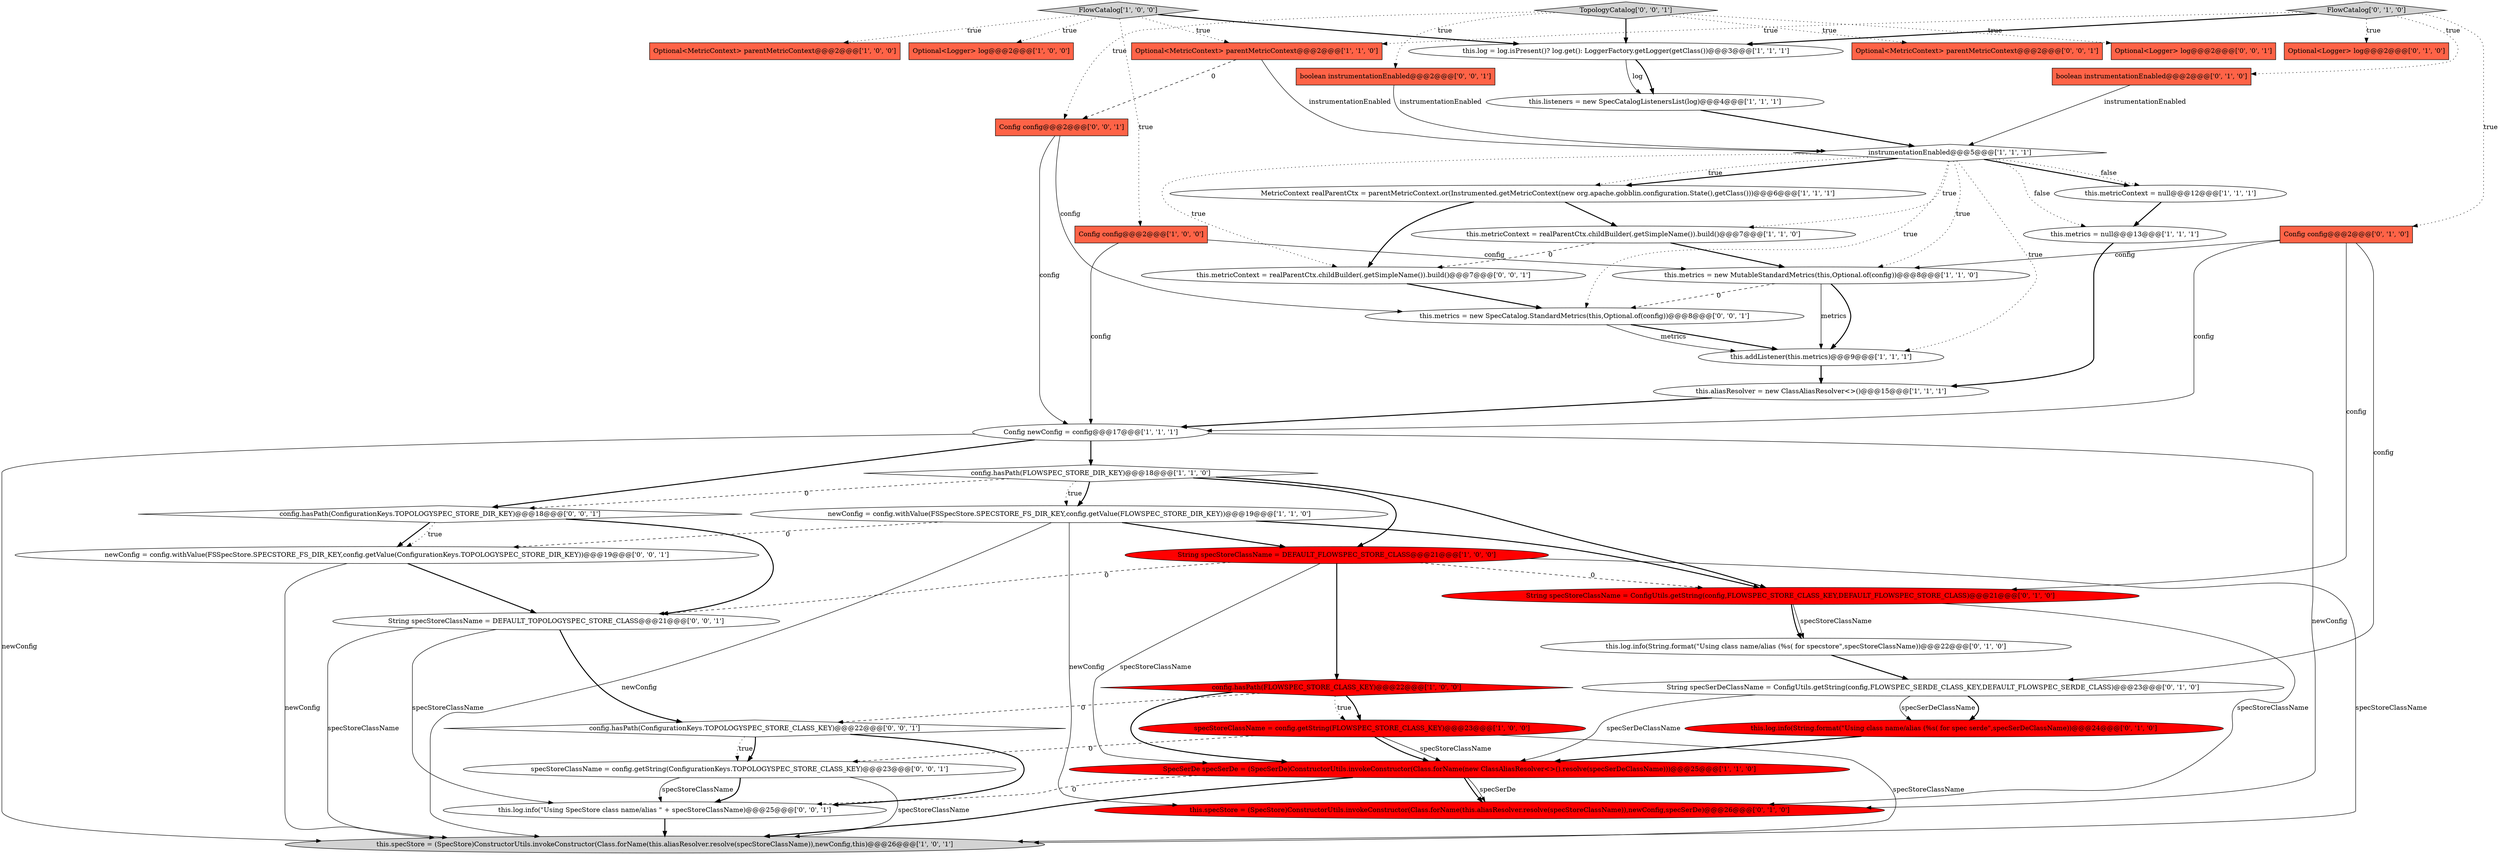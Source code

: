 digraph {
6 [style = filled, label = "Optional<MetricContext> parentMetricContext@@@2@@@['1', '0', '0']", fillcolor = tomato, shape = box image = "AAA0AAABBB1BBB"];
39 [style = filled, label = "config.hasPath(ConfigurationKeys.TOPOLOGYSPEC_STORE_CLASS_KEY)@@@22@@@['0', '0', '1']", fillcolor = white, shape = diamond image = "AAA0AAABBB3BBB"];
0 [style = filled, label = "SpecSerDe specSerDe = (SpecSerDe)ConstructorUtils.invokeConstructor(Class.forName(new ClassAliasResolver<>().resolve(specSerDeClassName)))@@@25@@@['1', '1', '0']", fillcolor = red, shape = ellipse image = "AAA1AAABBB1BBB"];
29 [style = filled, label = "this.log.info(String.format(\"Using class name/alias (%s( for specstore\",specStoreClassName))@@@22@@@['0', '1', '0']", fillcolor = white, shape = ellipse image = "AAA0AAABBB2BBB"];
31 [style = filled, label = "this.log.info(String.format(\"Using class name/alias (%s( for spec serde\",specSerDeClassName))@@@24@@@['0', '1', '0']", fillcolor = red, shape = ellipse image = "AAA1AAABBB2BBB"];
28 [style = filled, label = "boolean instrumentationEnabled@@@2@@@['0', '1', '0']", fillcolor = tomato, shape = box image = "AAA0AAABBB2BBB"];
3 [style = filled, label = "config.hasPath(FLOWSPEC_STORE_CLASS_KEY)@@@22@@@['1', '0', '0']", fillcolor = red, shape = diamond image = "AAA1AAABBB1BBB"];
21 [style = filled, label = "this.metrics = null@@@13@@@['1', '1', '1']", fillcolor = white, shape = ellipse image = "AAA0AAABBB1BBB"];
10 [style = filled, label = "this.addListener(this.metrics)@@@9@@@['1', '1', '1']", fillcolor = white, shape = ellipse image = "AAA0AAABBB1BBB"];
23 [style = filled, label = "String specStoreClassName = ConfigUtils.getString(config,FLOWSPEC_STORE_CLASS_KEY,DEFAULT_FLOWSPEC_STORE_CLASS)@@@21@@@['0', '1', '0']", fillcolor = red, shape = ellipse image = "AAA1AAABBB2BBB"];
11 [style = filled, label = "this.metricContext = null@@@12@@@['1', '1', '1']", fillcolor = white, shape = ellipse image = "AAA0AAABBB1BBB"];
15 [style = filled, label = "String specStoreClassName = DEFAULT_FLOWSPEC_STORE_CLASS@@@21@@@['1', '0', '0']", fillcolor = red, shape = ellipse image = "AAA1AAABBB1BBB"];
24 [style = filled, label = "this.specStore = (SpecStore)ConstructorUtils.invokeConstructor(Class.forName(this.aliasResolver.resolve(specStoreClassName)),newConfig,specSerDe)@@@26@@@['0', '1', '0']", fillcolor = red, shape = ellipse image = "AAA1AAABBB2BBB"];
20 [style = filled, label = "Optional<MetricContext> parentMetricContext@@@2@@@['1', '1', '0']", fillcolor = tomato, shape = box image = "AAA0AAABBB1BBB"];
19 [style = filled, label = "config.hasPath(FLOWSPEC_STORE_DIR_KEY)@@@18@@@['1', '1', '0']", fillcolor = white, shape = diamond image = "AAA0AAABBB1BBB"];
18 [style = filled, label = "this.metricContext = realParentCtx.childBuilder(.getSimpleName()).build()@@@7@@@['1', '1', '0']", fillcolor = white, shape = ellipse image = "AAA0AAABBB1BBB"];
30 [style = filled, label = "FlowCatalog['0', '1', '0']", fillcolor = lightgray, shape = diamond image = "AAA0AAABBB2BBB"];
27 [style = filled, label = "String specSerDeClassName = ConfigUtils.getString(config,FLOWSPEC_SERDE_CLASS_KEY,DEFAULT_FLOWSPEC_SERDE_CLASS)@@@23@@@['0', '1', '0']", fillcolor = white, shape = ellipse image = "AAA0AAABBB2BBB"];
43 [style = filled, label = "Config config@@@2@@@['0', '0', '1']", fillcolor = tomato, shape = box image = "AAA0AAABBB3BBB"];
17 [style = filled, label = "FlowCatalog['1', '0', '0']", fillcolor = lightgray, shape = diamond image = "AAA0AAABBB1BBB"];
14 [style = filled, label = "instrumentationEnabled@@@5@@@['1', '1', '1']", fillcolor = white, shape = diamond image = "AAA0AAABBB1BBB"];
36 [style = filled, label = "this.metricContext = realParentCtx.childBuilder(.getSimpleName()).build()@@@7@@@['0', '0', '1']", fillcolor = white, shape = ellipse image = "AAA0AAABBB3BBB"];
37 [style = filled, label = "this.log.info(\"Using SpecStore class name/alias \" + specStoreClassName)@@@25@@@['0', '0', '1']", fillcolor = white, shape = ellipse image = "AAA0AAABBB3BBB"];
13 [style = filled, label = "this.aliasResolver = new ClassAliasResolver<>()@@@15@@@['1', '1', '1']", fillcolor = white, shape = ellipse image = "AAA0AAABBB1BBB"];
40 [style = filled, label = "TopologyCatalog['0', '0', '1']", fillcolor = lightgray, shape = diamond image = "AAA0AAABBB3BBB"];
33 [style = filled, label = "config.hasPath(ConfigurationKeys.TOPOLOGYSPEC_STORE_DIR_KEY)@@@18@@@['0', '0', '1']", fillcolor = white, shape = diamond image = "AAA0AAABBB3BBB"];
42 [style = filled, label = "newConfig = config.withValue(FSSpecStore.SPECSTORE_FS_DIR_KEY,config.getValue(ConfigurationKeys.TOPOLOGYSPEC_STORE_DIR_KEY))@@@19@@@['0', '0', '1']", fillcolor = white, shape = ellipse image = "AAA0AAABBB3BBB"];
32 [style = filled, label = "this.metrics = new SpecCatalog.StandardMetrics(this,Optional.of(config))@@@8@@@['0', '0', '1']", fillcolor = white, shape = ellipse image = "AAA0AAABBB3BBB"];
5 [style = filled, label = "this.log = log.isPresent()? log.get(): LoggerFactory.getLogger(getClass())@@@3@@@['1', '1', '1']", fillcolor = white, shape = ellipse image = "AAA0AAABBB1BBB"];
8 [style = filled, label = "Config config@@@2@@@['1', '0', '0']", fillcolor = tomato, shape = box image = "AAA0AAABBB1BBB"];
25 [style = filled, label = "Config config@@@2@@@['0', '1', '0']", fillcolor = tomato, shape = box image = "AAA0AAABBB2BBB"];
41 [style = filled, label = "Optional<MetricContext> parentMetricContext@@@2@@@['0', '0', '1']", fillcolor = tomato, shape = box image = "AAA0AAABBB3BBB"];
16 [style = filled, label = "Optional<Logger> log@@@2@@@['1', '0', '0']", fillcolor = tomato, shape = box image = "AAA0AAABBB1BBB"];
44 [style = filled, label = "specStoreClassName = config.getString(ConfigurationKeys.TOPOLOGYSPEC_STORE_CLASS_KEY)@@@23@@@['0', '0', '1']", fillcolor = white, shape = ellipse image = "AAA0AAABBB3BBB"];
38 [style = filled, label = "String specStoreClassName = DEFAULT_TOPOLOGYSPEC_STORE_CLASS@@@21@@@['0', '0', '1']", fillcolor = white, shape = ellipse image = "AAA0AAABBB3BBB"];
22 [style = filled, label = "this.listeners = new SpecCatalogListenersList(log)@@@4@@@['1', '1', '1']", fillcolor = white, shape = ellipse image = "AAA0AAABBB1BBB"];
4 [style = filled, label = "specStoreClassName = config.getString(FLOWSPEC_STORE_CLASS_KEY)@@@23@@@['1', '0', '0']", fillcolor = red, shape = ellipse image = "AAA1AAABBB1BBB"];
12 [style = filled, label = "Config newConfig = config@@@17@@@['1', '1', '1']", fillcolor = white, shape = ellipse image = "AAA0AAABBB1BBB"];
1 [style = filled, label = "this.specStore = (SpecStore)ConstructorUtils.invokeConstructor(Class.forName(this.aliasResolver.resolve(specStoreClassName)),newConfig,this)@@@26@@@['1', '0', '1']", fillcolor = lightgray, shape = ellipse image = "AAA0AAABBB1BBB"];
7 [style = filled, label = "this.metrics = new MutableStandardMetrics(this,Optional.of(config))@@@8@@@['1', '1', '0']", fillcolor = white, shape = ellipse image = "AAA0AAABBB1BBB"];
9 [style = filled, label = "MetricContext realParentCtx = parentMetricContext.or(Instrumented.getMetricContext(new org.apache.gobblin.configuration.State(),getClass()))@@@6@@@['1', '1', '1']", fillcolor = white, shape = ellipse image = "AAA0AAABBB1BBB"];
34 [style = filled, label = "Optional<Logger> log@@@2@@@['0', '0', '1']", fillcolor = tomato, shape = box image = "AAA0AAABBB3BBB"];
26 [style = filled, label = "Optional<Logger> log@@@2@@@['0', '1', '0']", fillcolor = tomato, shape = box image = "AAA0AAABBB2BBB"];
2 [style = filled, label = "newConfig = config.withValue(FSSpecStore.SPECSTORE_FS_DIR_KEY,config.getValue(FLOWSPEC_STORE_DIR_KEY))@@@19@@@['1', '1', '0']", fillcolor = white, shape = ellipse image = "AAA0AAABBB1BBB"];
35 [style = filled, label = "boolean instrumentationEnabled@@@2@@@['0', '0', '1']", fillcolor = tomato, shape = box image = "AAA0AAABBB3BBB"];
2->42 [style = dashed, label="0"];
14->32 [style = dotted, label="true"];
17->6 [style = dotted, label="true"];
14->21 [style = dotted, label="false"];
38->39 [style = bold, label=""];
8->7 [style = solid, label="config"];
3->4 [style = bold, label=""];
40->43 [style = dotted, label="true"];
2->24 [style = solid, label="newConfig"];
23->29 [style = bold, label=""];
15->38 [style = dashed, label="0"];
2->23 [style = bold, label=""];
17->8 [style = dotted, label="true"];
33->42 [style = bold, label=""];
0->24 [style = bold, label=""];
5->22 [style = solid, label="log"];
2->15 [style = bold, label=""];
14->7 [style = dotted, label="true"];
20->14 [style = solid, label="instrumentationEnabled"];
14->9 [style = bold, label=""];
19->15 [style = bold, label=""];
14->11 [style = bold, label=""];
14->18 [style = dotted, label="true"];
15->1 [style = solid, label="specStoreClassName"];
21->13 [style = bold, label=""];
40->41 [style = dotted, label="true"];
17->20 [style = dotted, label="true"];
17->5 [style = bold, label=""];
38->37 [style = solid, label="specStoreClassName"];
3->39 [style = dashed, label="0"];
37->1 [style = bold, label=""];
25->7 [style = solid, label="config"];
27->31 [style = bold, label=""];
19->2 [style = bold, label=""];
32->10 [style = bold, label=""];
3->0 [style = bold, label=""];
40->35 [style = dotted, label="true"];
4->0 [style = bold, label=""];
17->16 [style = dotted, label="true"];
29->27 [style = bold, label=""];
13->12 [style = bold, label=""];
0->24 [style = solid, label="specSerDe"];
40->5 [style = bold, label=""];
39->44 [style = dotted, label="true"];
12->33 [style = bold, label=""];
44->37 [style = bold, label=""];
7->10 [style = solid, label="metrics"];
22->14 [style = bold, label=""];
18->7 [style = bold, label=""];
30->28 [style = dotted, label="true"];
5->22 [style = bold, label=""];
44->1 [style = solid, label="specStoreClassName"];
42->38 [style = bold, label=""];
4->44 [style = dashed, label="0"];
35->14 [style = solid, label="instrumentationEnabled"];
39->37 [style = bold, label=""];
40->34 [style = dotted, label="true"];
25->27 [style = solid, label="config"];
31->0 [style = bold, label=""];
11->21 [style = bold, label=""];
12->24 [style = solid, label="newConfig"];
15->3 [style = bold, label=""];
43->32 [style = solid, label="config"];
4->0 [style = solid, label="specStoreClassName"];
9->18 [style = bold, label=""];
30->25 [style = dotted, label="true"];
8->12 [style = solid, label="config"];
15->0 [style = solid, label="specStoreClassName"];
10->13 [style = bold, label=""];
30->5 [style = bold, label=""];
30->20 [style = dotted, label="true"];
0->1 [style = bold, label=""];
18->36 [style = dashed, label="0"];
25->12 [style = solid, label="config"];
7->32 [style = dashed, label="0"];
28->14 [style = solid, label="instrumentationEnabled"];
25->23 [style = solid, label="config"];
14->11 [style = dotted, label="false"];
20->43 [style = dashed, label="0"];
23->24 [style = solid, label="specStoreClassName"];
9->36 [style = bold, label=""];
15->23 [style = dashed, label="0"];
32->10 [style = solid, label="metrics"];
0->37 [style = dashed, label="0"];
38->1 [style = solid, label="specStoreClassName"];
39->44 [style = bold, label=""];
12->1 [style = solid, label="newConfig"];
7->10 [style = bold, label=""];
19->2 [style = dotted, label="true"];
23->29 [style = solid, label="specStoreClassName"];
27->31 [style = solid, label="specSerDeClassName"];
3->4 [style = dotted, label="true"];
36->32 [style = bold, label=""];
4->1 [style = solid, label="specStoreClassName"];
43->12 [style = solid, label="config"];
30->26 [style = dotted, label="true"];
44->37 [style = solid, label="specStoreClassName"];
14->10 [style = dotted, label="true"];
14->36 [style = dotted, label="true"];
42->1 [style = solid, label="newConfig"];
27->0 [style = solid, label="specSerDeClassName"];
33->42 [style = dotted, label="true"];
19->23 [style = bold, label=""];
2->1 [style = solid, label="newConfig"];
33->38 [style = bold, label=""];
14->9 [style = dotted, label="true"];
12->19 [style = bold, label=""];
19->33 [style = dashed, label="0"];
}
